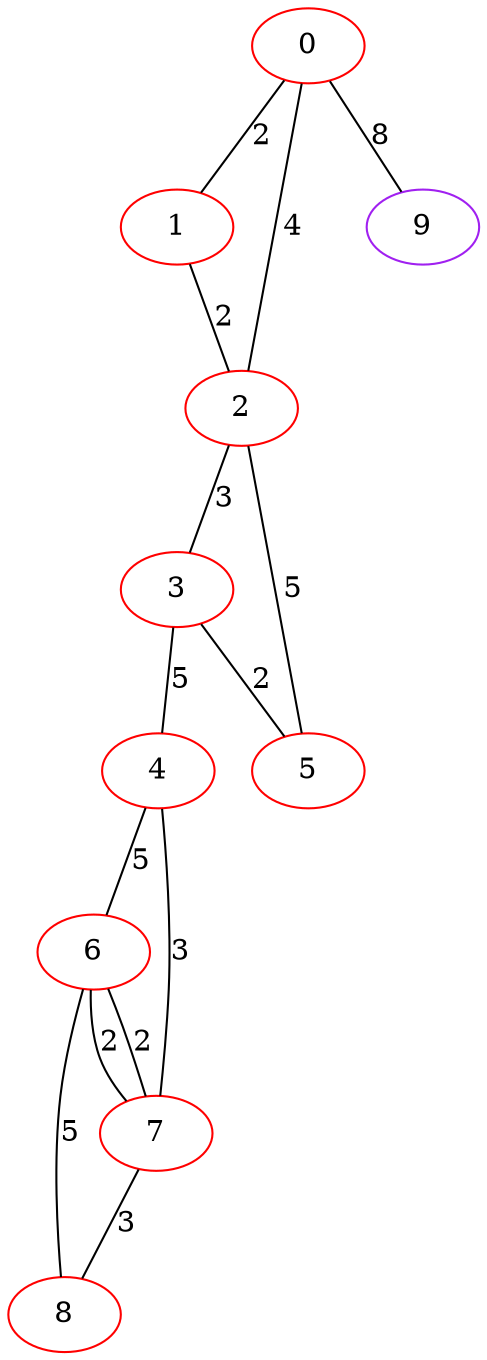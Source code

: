 graph "" {
0 [color=red, weight=1];
1 [color=red, weight=1];
2 [color=red, weight=1];
3 [color=red, weight=1];
4 [color=red, weight=1];
5 [color=red, weight=1];
6 [color=red, weight=1];
7 [color=red, weight=1];
8 [color=red, weight=1];
9 [color=purple, weight=4];
0 -- 1  [key=0, label=2];
0 -- 2  [key=0, label=4];
0 -- 9  [key=0, label=8];
1 -- 2  [key=0, label=2];
2 -- 3  [key=0, label=3];
2 -- 5  [key=0, label=5];
3 -- 4  [key=0, label=5];
3 -- 5  [key=0, label=2];
4 -- 6  [key=0, label=5];
4 -- 7  [key=0, label=3];
6 -- 8  [key=0, label=5];
6 -- 7  [key=0, label=2];
6 -- 7  [key=1, label=2];
7 -- 8  [key=0, label=3];
}
